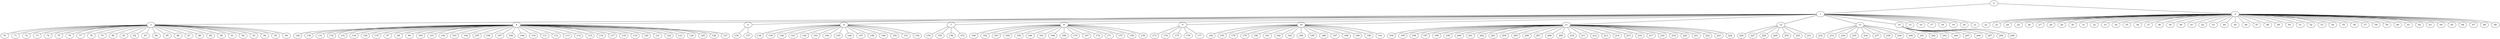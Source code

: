 
graph graphname {
    0 -- 1
0 -- 2
1 -- 3
1 -- 4
1 -- 5
1 -- 6
1 -- 7
1 -- 8
1 -- 9
1 -- 10
1 -- 11
1 -- 12
1 -- 13
1 -- 14
1 -- 15
1 -- 16
1 -- 17
1 -- 18
1 -- 19
1 -- 20
1 -- 21
2 -- 22
2 -- 23
2 -- 24
2 -- 25
2 -- 26
2 -- 27
2 -- 28
2 -- 29
2 -- 30
2 -- 31
2 -- 32
2 -- 33
2 -- 34
2 -- 35
2 -- 36
2 -- 37
2 -- 38
2 -- 39
2 -- 40
2 -- 41
2 -- 42
2 -- 43
2 -- 44
2 -- 45
2 -- 46
2 -- 47
2 -- 48
2 -- 49
2 -- 50
2 -- 51
2 -- 52
2 -- 53
2 -- 54
2 -- 55
2 -- 56
2 -- 57
2 -- 58
2 -- 59
2 -- 60
2 -- 61
2 -- 62
2 -- 63
2 -- 64
2 -- 65
2 -- 66
2 -- 67
2 -- 68
2 -- 69
3 -- 70
3 -- 71
3 -- 72
3 -- 73
3 -- 74
3 -- 75
3 -- 76
3 -- 77
3 -- 78
3 -- 79
3 -- 80
3 -- 81
3 -- 82
3 -- 83
3 -- 84
3 -- 85
3 -- 86
3 -- 87
3 -- 88
3 -- 89
3 -- 90
3 -- 91
3 -- 92
3 -- 93
3 -- 94
3 -- 95
3 -- 96
4 -- 128
4 -- 130
4 -- 131
4 -- 132
4 -- 133
4 -- 134
4 -- 129
4 -- 135
4 -- 97
4 -- 98
4 -- 99
4 -- 100
4 -- 101
4 -- 102
4 -- 103
4 -- 104
4 -- 105
4 -- 106
4 -- 107
4 -- 108
4 -- 109
4 -- 110
4 -- 111
4 -- 112
4 -- 113
4 -- 114
4 -- 115
4 -- 116
4 -- 117
4 -- 118
4 -- 119
4 -- 120
4 -- 121
4 -- 122
4 -- 123
4 -- 124
4 -- 125
4 -- 126
4 -- 127
5 -- 136
5 -- 137
6 -- 138
6 -- 139
6 -- 140
6 -- 141
6 -- 142
6 -- 143
6 -- 144
6 -- 145
6 -- 146
6 -- 147
6 -- 148
6 -- 149
6 -- 150
6 -- 151
6 -- 152
7 -- 154
7 -- 155
7 -- 156
7 -- 153
8 -- 160
8 -- 162
8 -- 163
8 -- 164
8 -- 165
8 -- 166
8 -- 161
8 -- 168
8 -- 169
8 -- 170
8 -- 167
8 -- 172
8 -- 171
8 -- 157
8 -- 158
8 -- 159
9 -- 173
9 -- 174
9 -- 175
9 -- 176
9 -- 177
10 -- 192
10 -- 193
10 -- 178
10 -- 179
10 -- 180
10 -- 181
10 -- 182
10 -- 183
10 -- 184
10 -- 185
10 -- 186
10 -- 187
10 -- 188
10 -- 189
10 -- 190
10 -- 191
11 -- 194
11 -- 195
11 -- 196
11 -- 197
11 -- 198
11 -- 199
11 -- 200
11 -- 201
11 -- 202
11 -- 203
11 -- 204
11 -- 205
11 -- 206
11 -- 207
11 -- 208
11 -- 209
11 -- 210
11 -- 211
11 -- 212
11 -- 213
11 -- 214
11 -- 215
11 -- 216
11 -- 217
11 -- 218
11 -- 219
11 -- 220
11 -- 221
11 -- 222
11 -- 223
11 -- 224
12 -- 226
12 -- 227
12 -- 228
12 -- 229
12 -- 230
12 -- 225
12 -- 231
13 -- 232
13 -- 233
13 -- 234
13 -- 235
13 -- 236
13 -- 237
13 -- 238
13 -- 239
13 -- 240
14 -- 241
14 -- 242
14 -- 243
14 -- 244
14 -- 245
14 -- 246
14 -- 247
14 -- 248
14 -- 249

}
